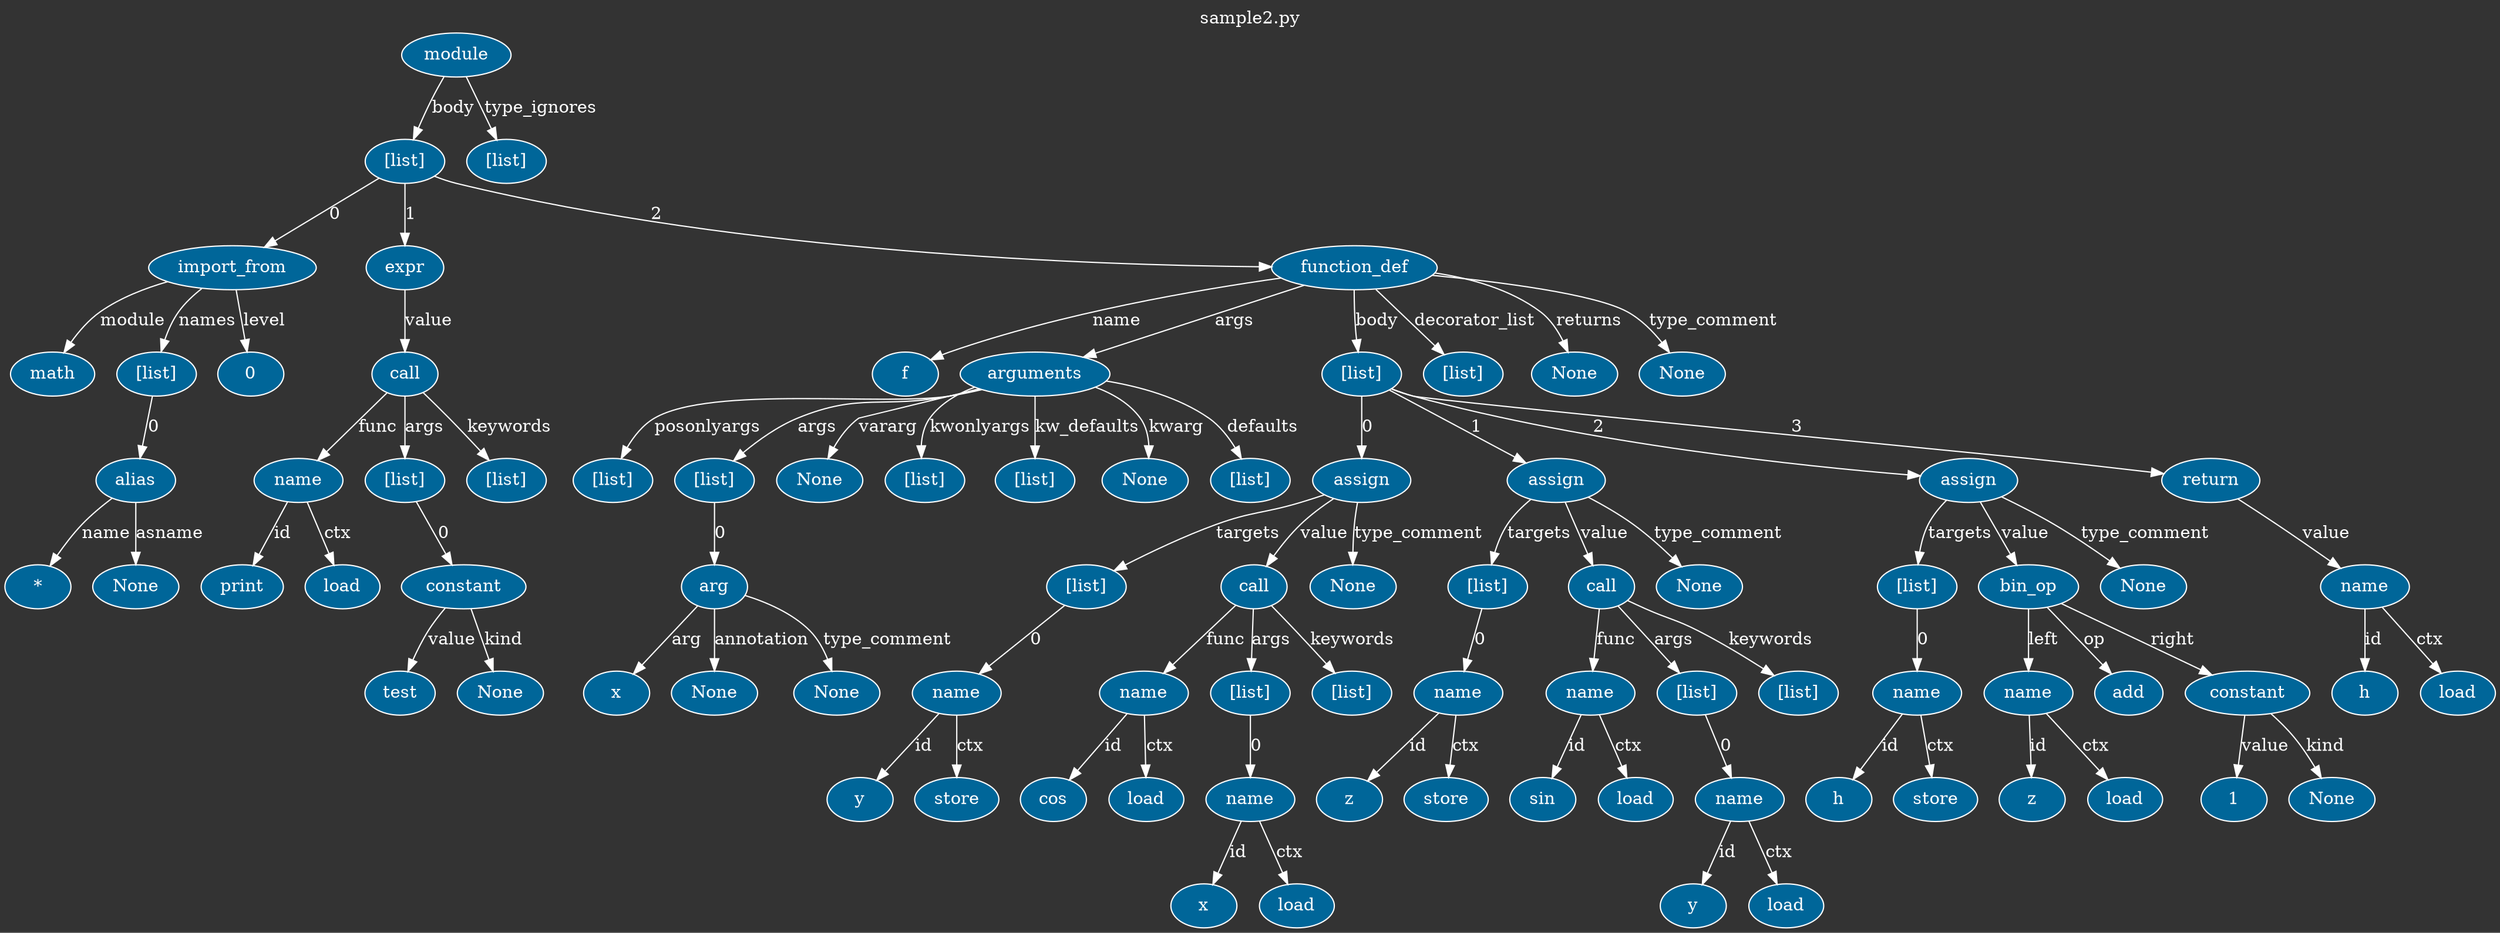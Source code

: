 digraph {
	graph [bgcolor="#333333" fontcolor=white label="sample2.py" labelloc=t margin=0]
	node [color=white fillcolor="#006699" fontcolor=white style=filled]
	edge [color=white fontcolor=white]
	140543064076480 [label=module]
	140543064013632 [label="[list]"]
	140543064076672 [label=import_from]
	"7e7656f3-8591-4d54-88c4-4621ad553a48" [label=math]
	140543064076672 -> "7e7656f3-8591-4d54-88c4-4621ad553a48" [label=module]
	140543064015168 [label="[list]"]
	140543064076736 [label=alias]
	"681cca03-7d4f-48cc-9533-76815ce84117" [label="*"]
	140543064076736 -> "681cca03-7d4f-48cc-9533-76815ce84117" [label=name]
	"2238321d-8801-4762-ad6c-aedaafe89334" [label=None]
	140543064076736 -> "2238321d-8801-4762-ad6c-aedaafe89334" [label=asname]
	140543064015168 -> 140543064076736 [label=0]
	140543064076672 -> 140543064015168 [label=names]
	"b6f94b2e-8167-4667-9207-319706ecf8e8" [label=0]
	140543064076672 -> "b6f94b2e-8167-4667-9207-319706ecf8e8" [label=level]
	140543064013632 -> 140543064076672 [label=0]
	140543064076800 [label=expr]
	140543064076608 [label=call]
	140543064076864 [label=name]
	"be521cb2-e814-4956-80aa-c9bfd3d15e70" [label=print]
	140543064076864 -> "be521cb2-e814-4956-80aa-c9bfd3d15e70" [label=id]
	140543064076544 [label=load]
	140543064076864 -> 140543064076544 [label=ctx]
	140543064076608 -> 140543064076864 [label=func]
	140543064076928 [label="[list]"]
	140543064076992 [label=constant]
	"daee7a55-94b5-4808-83a4-9fe11e790715" [label=test]
	140543064076992 -> "daee7a55-94b5-4808-83a4-9fe11e790715" [label=value]
	"6a1bd0bb-7755-4ef7-8eef-282d44ed0bad" [label=None]
	140543064076992 -> "6a1bd0bb-7755-4ef7-8eef-282d44ed0bad" [label=kind]
	140543064076928 -> 140543064076992 [label=0]
	140543064076608 -> 140543064076928 [label=args]
	140543056787968 [label="[list]"]
	140543064076608 -> 140543056787968 [label=keywords]
	140543064076800 -> 140543064076608 [label=value]
	140543064013632 -> 140543064076800 [label=1]
	140543064078592 [label=function_def]
	"c2295c3f-da9d-4061-b399-537b5d2a0819" [label=f]
	140543064078592 -> "c2295c3f-da9d-4061-b399-537b5d2a0819" [label=name]
	140543064078784 [label=arguments]
	140543064015424 [label="[list]"]
	140543064078784 -> 140543064015424 [label=posonlyargs]
	140543064077056 [label="[list]"]
	140543064078976 [label=arg]
	"2b4a91be-40c9-4ee6-ac3f-98ef2e3acd12" [label=x]
	140543064078976 -> "2b4a91be-40c9-4ee6-ac3f-98ef2e3acd12" [label=arg]
	"8fac2673-ba73-4330-9046-957c5aee6937" [label=None]
	140543064078976 -> "8fac2673-ba73-4330-9046-957c5aee6937" [label=annotation]
	"3157485e-2317-414a-91e7-62a8e81bcf8f" [label=None]
	140543064078976 -> "3157485e-2317-414a-91e7-62a8e81bcf8f" [label=type_comment]
	140543064077056 -> 140543064078976 [label=0]
	140543064078784 -> 140543064077056 [label=args]
	"587fcbaf-e55d-4f1a-99b9-1deea6429ad8" [label=None]
	140543064078784 -> "587fcbaf-e55d-4f1a-99b9-1deea6429ad8" [label=vararg]
	140543064016384 [label="[list]"]
	140543064078784 -> 140543064016384 [label=kwonlyargs]
	140543064014912 [label="[list]"]
	140543064078784 -> 140543064014912 [label=kw_defaults]
	"3af8d447-e2ce-4baf-ae89-d596509872b6" [label=None]
	140543064078784 -> "3af8d447-e2ce-4baf-ae89-d596509872b6" [label=kwarg]
	140543064012736 [label="[list]"]
	140543064078784 -> 140543064012736 [label=defaults]
	140543064078592 -> 140543064078784 [label=args]
	140543064015360 [label="[list]"]
	140543064079744 [label=assign]
	140543064016256 [label="[list]"]
	140543064079872 [label=name]
	"2fb5f0c1-d851-4c92-81ff-5b77f01f7117" [label=y]
	140543064079872 -> "2fb5f0c1-d851-4c92-81ff-5b77f01f7117" [label=id]
	140543064080064 [label=store]
	140543064079872 -> 140543064080064 [label=ctx]
	140543064016256 -> 140543064079872 [label=0]
	140543064079744 -> 140543064016256 [label=targets]
	140543064080320 [label=call]
	140543064080512 [label=name]
	"6fce99f5-569d-4c5a-a8b0-3a29324c3578" [label=cos]
	140543064080512 -> "6fce99f5-569d-4c5a-a8b0-3a29324c3578" [label=id]
	140543064080704 [label=load]
	140543064080512 -> 140543064080704 [label=ctx]
	140543064080320 -> 140543064080512 [label=func]
	140543064014720 [label="[list]"]
	140543064080960 [label=name]
	"b2e61020-2ffa-49aa-a803-8de86b6b7b8b" [label=x]
	140543064080960 -> "b2e61020-2ffa-49aa-a803-8de86b6b7b8b" [label=id]
	140543064081152 [label=load]
	140543064080960 -> 140543064081152 [label=ctx]
	140543064014720 -> 140543064080960 [label=0]
	140543064080320 -> 140543064014720 [label=args]
	140543064016448 [label="[list]"]
	140543064080320 -> 140543064016448 [label=keywords]
	140543064079744 -> 140543064080320 [label=value]
	"8ee4ef5a-7027-4766-b93a-b5b8569706d3" [label=None]
	140543064079744 -> "8ee4ef5a-7027-4766-b93a-b5b8569706d3" [label=type_comment]
	140543064015360 -> 140543064079744 [label=0]
	140543064081600 [label=assign]
	140543064016960 [label="[list]"]
	140543064081728 [label=name]
	"40d835a9-c1e2-4d01-a007-18c0d472b362" [label=z]
	140543064081728 -> "40d835a9-c1e2-4d01-a007-18c0d472b362" [label=id]
	140543064081920 [label=store]
	140543064081728 -> 140543064081920 [label=ctx]
	140543064016960 -> 140543064081728 [label=0]
	140543064081600 -> 140543064016960 [label=targets]
	140543064082176 [label=call]
	140543064082304 [label=name]
	"b881da8d-60f5-47f1-ba40-4e1c968caa62" [label=sin]
	140543064082304 -> "b881da8d-60f5-47f1-ba40-4e1c968caa62" [label=id]
	140543064082496 [label=load]
	140543064082304 -> 140543064082496 [label=ctx]
	140543064082176 -> 140543064082304 [label=func]
	140543064017664 [label="[list]"]
	140543064082752 [label=name]
	"d720d557-ab9a-4022-8607-1680c17d95ca" [label=y]
	140543064082752 -> "d720d557-ab9a-4022-8607-1680c17d95ca" [label=id]
	140543064082944 [label=load]
	140543064082752 -> 140543064082944 [label=ctx]
	140543064017664 -> 140543064082752 [label=0]
	140543064082176 -> 140543064017664 [label=args]
	140543064017088 [label="[list]"]
	140543064082176 -> 140543064017088 [label=keywords]
	140543064081600 -> 140543064082176 [label=value]
	"42df34cd-ad70-45fa-a69b-81fa93bba7cc" [label=None]
	140543064081600 -> "42df34cd-ad70-45fa-a69b-81fa93bba7cc" [label=type_comment]
	140543064015360 -> 140543064081600 [label=1]
	140543064083392 [label=assign]
	140543064018048 [label="[list]"]
	140543064083520 [label=name]
	"5ce064cb-964c-452d-9b8a-75be88c4dbe7" [label=h]
	140543064083520 -> "5ce064cb-964c-452d-9b8a-75be88c4dbe7" [label=id]
	140543064083712 [label=store]
	140543064083520 -> 140543064083712 [label=ctx]
	140543064018048 -> 140543064083520 [label=0]
	140543064083392 -> 140543064018048 [label=targets]
	140543064083968 [label=bin_op]
	140543064084096 [label=name]
	"6d9292db-cc05-4b19-9de6-1ef9fdb1e243" [label=z]
	140543064084096 -> "6d9292db-cc05-4b19-9de6-1ef9fdb1e243" [label=id]
	140543064084288 [label=load]
	140543064084096 -> 140543064084288 [label=ctx]
	140543064083968 -> 140543064084096 [label=left]
	140543064084608 [label=add]
	140543064083968 -> 140543064084608 [label=op]
	140543064084800 [label=constant]
	"63a46975-da13-45b8-93fa-49686beba0b8" [label=1]
	140543064084800 -> "63a46975-da13-45b8-93fa-49686beba0b8" [label=value]
	"c5688e10-493e-4dd8-9294-1e666385f9b2" [label=None]
	140543064084800 -> "c5688e10-493e-4dd8-9294-1e666385f9b2" [label=kind]
	140543064083968 -> 140543064084800 [label=right]
	140543064083392 -> 140543064083968 [label=value]
	"76f377b6-2eb6-4297-907e-b655f34930ab" [label=None]
	140543064083392 -> "76f377b6-2eb6-4297-907e-b655f34930ab" [label=type_comment]
	140543064015360 -> 140543064083392 [label=2]
	140543064085248 [label=return]
	140543064085376 [label=name]
	"162e964c-94d9-40c3-a6ef-9aa998a06900" [label=h]
	140543064085376 -> "162e964c-94d9-40c3-a6ef-9aa998a06900" [label=id]
	140543064085568 [label=load]
	140543064085376 -> 140543064085568 [label=ctx]
	140543064085248 -> 140543064085376 [label=value]
	140543064015360 -> 140543064085248 [label=3]
	140543064078592 -> 140543064015360 [label=body]
	140543064019648 [label="[list]"]
	140543064078592 -> 140543064019648 [label=decorator_list]
	"170066b8-b86d-4c96-a358-200526cf5151" [label=None]
	140543064078592 -> "170066b8-b86d-4c96-a358-200526cf5151" [label=returns]
	"7cf09038-7db2-4a0f-b957-bf0146bd0433" [label=None]
	140543064078592 -> "7cf09038-7db2-4a0f-b957-bf0146bd0433" [label=type_comment]
	140543064013632 -> 140543064078592 [label=2]
	140543064076480 -> 140543064013632 [label=body]
	140543064020544 [label="[list]"]
	140543064076480 -> 140543064020544 [label=type_ignores]
}
